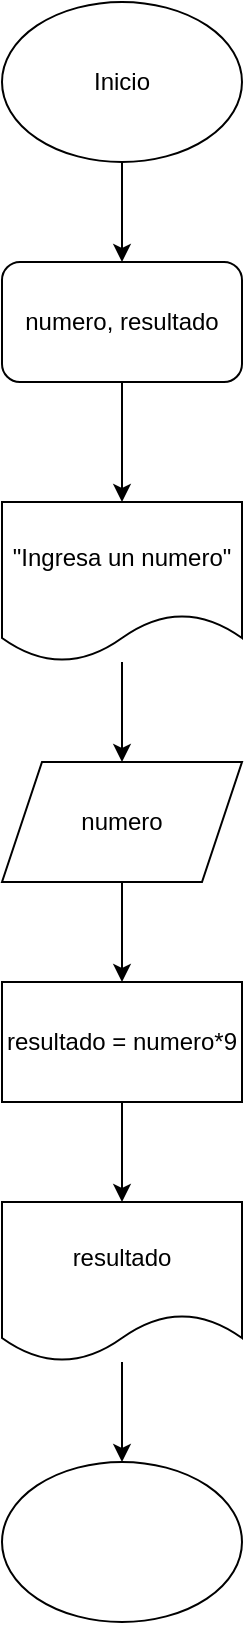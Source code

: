 <mxfile version="20.2.7" type="github"><diagram id="eQLFrzuwuok_keryezYS" name="Página-1"><mxGraphModel dx="868" dy="468" grid="1" gridSize="10" guides="1" tooltips="1" connect="1" arrows="1" fold="1" page="1" pageScale="1" pageWidth="827" pageHeight="1169" math="0" shadow="0"><root><mxCell id="0"/><mxCell id="1" parent="0"/><mxCell id="N6DupR_JnmDzHCl7H4SK-5" value="" style="edgeStyle=orthogonalEdgeStyle;rounded=0;orthogonalLoop=1;jettySize=auto;html=1;" edge="1" parent="1" source="N6DupR_JnmDzHCl7H4SK-1" target="N6DupR_JnmDzHCl7H4SK-4"><mxGeometry relative="1" as="geometry"/></mxCell><mxCell id="N6DupR_JnmDzHCl7H4SK-1" value="numero, resultado" style="rounded=1;whiteSpace=wrap;html=1;" vertex="1" parent="1"><mxGeometry x="354" y="170" width="120" height="60" as="geometry"/></mxCell><mxCell id="N6DupR_JnmDzHCl7H4SK-3" value="" style="edgeStyle=orthogonalEdgeStyle;rounded=0;orthogonalLoop=1;jettySize=auto;html=1;" edge="1" parent="1" source="N6DupR_JnmDzHCl7H4SK-2" target="N6DupR_JnmDzHCl7H4SK-1"><mxGeometry relative="1" as="geometry"/></mxCell><mxCell id="N6DupR_JnmDzHCl7H4SK-2" value="Inicio" style="ellipse;whiteSpace=wrap;html=1;" vertex="1" parent="1"><mxGeometry x="354" y="40" width="120" height="80" as="geometry"/></mxCell><mxCell id="N6DupR_JnmDzHCl7H4SK-7" value="" style="edgeStyle=orthogonalEdgeStyle;rounded=0;orthogonalLoop=1;jettySize=auto;html=1;" edge="1" parent="1" source="N6DupR_JnmDzHCl7H4SK-4" target="N6DupR_JnmDzHCl7H4SK-6"><mxGeometry relative="1" as="geometry"/></mxCell><mxCell id="N6DupR_JnmDzHCl7H4SK-4" value="&quot;Ingresa un numero&quot;" style="shape=document;whiteSpace=wrap;html=1;boundedLbl=1;" vertex="1" parent="1"><mxGeometry x="354" y="290" width="120" height="80" as="geometry"/></mxCell><mxCell id="N6DupR_JnmDzHCl7H4SK-9" value="" style="edgeStyle=orthogonalEdgeStyle;rounded=0;orthogonalLoop=1;jettySize=auto;html=1;" edge="1" parent="1" source="N6DupR_JnmDzHCl7H4SK-6" target="N6DupR_JnmDzHCl7H4SK-8"><mxGeometry relative="1" as="geometry"/></mxCell><mxCell id="N6DupR_JnmDzHCl7H4SK-6" value="numero" style="shape=parallelogram;perimeter=parallelogramPerimeter;whiteSpace=wrap;html=1;fixedSize=1;" vertex="1" parent="1"><mxGeometry x="354" y="420" width="120" height="60" as="geometry"/></mxCell><mxCell id="N6DupR_JnmDzHCl7H4SK-12" value="" style="edgeStyle=orthogonalEdgeStyle;rounded=0;orthogonalLoop=1;jettySize=auto;html=1;" edge="1" parent="1" source="N6DupR_JnmDzHCl7H4SK-8" target="N6DupR_JnmDzHCl7H4SK-11"><mxGeometry relative="1" as="geometry"/></mxCell><mxCell id="N6DupR_JnmDzHCl7H4SK-8" value="resultado = numero*9" style="rounded=0;whiteSpace=wrap;html=1;" vertex="1" parent="1"><mxGeometry x="354" y="530" width="120" height="60" as="geometry"/></mxCell><mxCell id="N6DupR_JnmDzHCl7H4SK-14" value="" style="edgeStyle=orthogonalEdgeStyle;rounded=0;orthogonalLoop=1;jettySize=auto;html=1;" edge="1" parent="1" source="N6DupR_JnmDzHCl7H4SK-11" target="N6DupR_JnmDzHCl7H4SK-13"><mxGeometry relative="1" as="geometry"/></mxCell><mxCell id="N6DupR_JnmDzHCl7H4SK-11" value="resultado" style="shape=document;whiteSpace=wrap;html=1;boundedLbl=1;" vertex="1" parent="1"><mxGeometry x="354" y="640" width="120" height="80" as="geometry"/></mxCell><mxCell id="N6DupR_JnmDzHCl7H4SK-13" value="" style="ellipse;whiteSpace=wrap;html=1;" vertex="1" parent="1"><mxGeometry x="354" y="770" width="120" height="80" as="geometry"/></mxCell></root></mxGraphModel></diagram></mxfile>